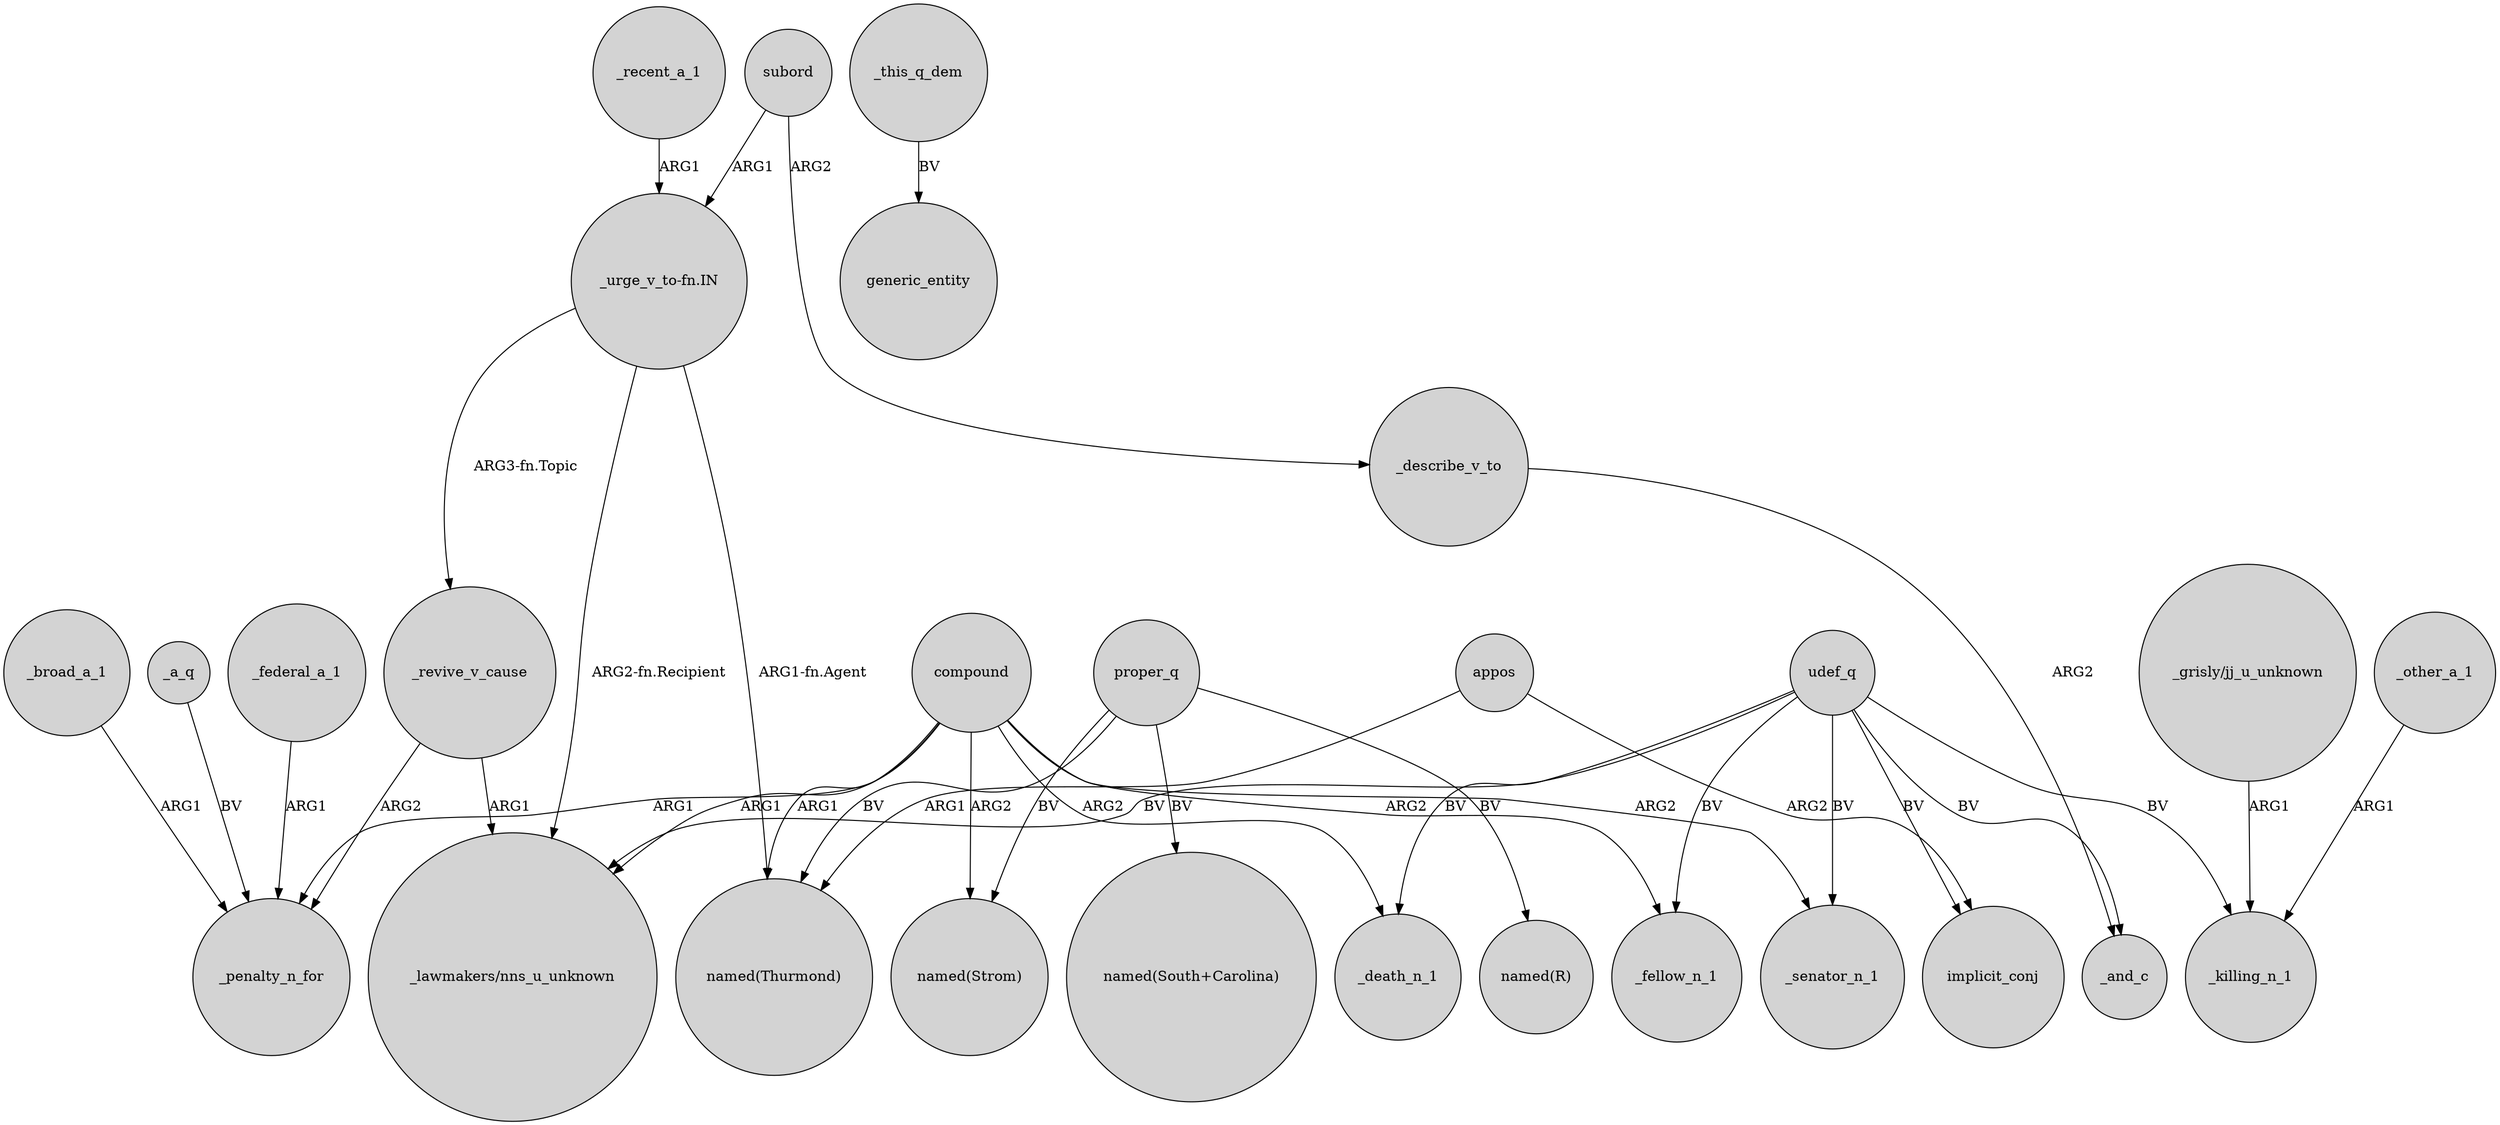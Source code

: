 digraph {
	node [shape=circle style=filled]
	_a_q -> _penalty_n_for [label=BV]
	udef_q -> _senator_n_1 [label=BV]
	compound -> "_lawmakers/nns_u_unknown" [label=ARG1]
	compound -> "named(Thurmond)" [label=ARG1]
	compound -> _fellow_n_1 [label=ARG2]
	udef_q -> "_lawmakers/nns_u_unknown" [label=BV]
	"_urge_v_to-fn.IN" -> _revive_v_cause [label="ARG3-fn.Topic"]
	compound -> _penalty_n_for [label=ARG1]
	"_urge_v_to-fn.IN" -> "_lawmakers/nns_u_unknown" [label="ARG2-fn.Recipient"]
	compound -> "named(Strom)" [label=ARG2]
	_federal_a_1 -> _penalty_n_for [label=ARG1]
	appos -> implicit_conj [label=ARG2]
	udef_q -> implicit_conj [label=BV]
	subord -> "_urge_v_to-fn.IN" [label=ARG1]
	compound -> _death_n_1 [label=ARG2]
	proper_q -> "named(Strom)" [label=BV]
	udef_q -> _fellow_n_1 [label=BV]
	_this_q_dem -> generic_entity [label=BV]
	subord -> _describe_v_to [label=ARG2]
	appos -> "named(Thurmond)" [label=ARG1]
	compound -> _senator_n_1 [label=ARG2]
	"_grisly/jj_u_unknown" -> _killing_n_1 [label=ARG1]
	_recent_a_1 -> "_urge_v_to-fn.IN" [label=ARG1]
	_revive_v_cause -> "_lawmakers/nns_u_unknown" [label=ARG1]
	udef_q -> _death_n_1 [label=BV]
	proper_q -> "named(R)" [label=BV]
	udef_q -> _killing_n_1 [label=BV]
	_other_a_1 -> _killing_n_1 [label=ARG1]
	proper_q -> "named(South+Carolina)" [label=BV]
	_revive_v_cause -> _penalty_n_for [label=ARG2]
	udef_q -> _and_c [label=BV]
	proper_q -> "named(Thurmond)" [label=BV]
	_broad_a_1 -> _penalty_n_for [label=ARG1]
	"_urge_v_to-fn.IN" -> "named(Thurmond)" [label="ARG1-fn.Agent"]
	_describe_v_to -> _and_c [label=ARG2]
}
